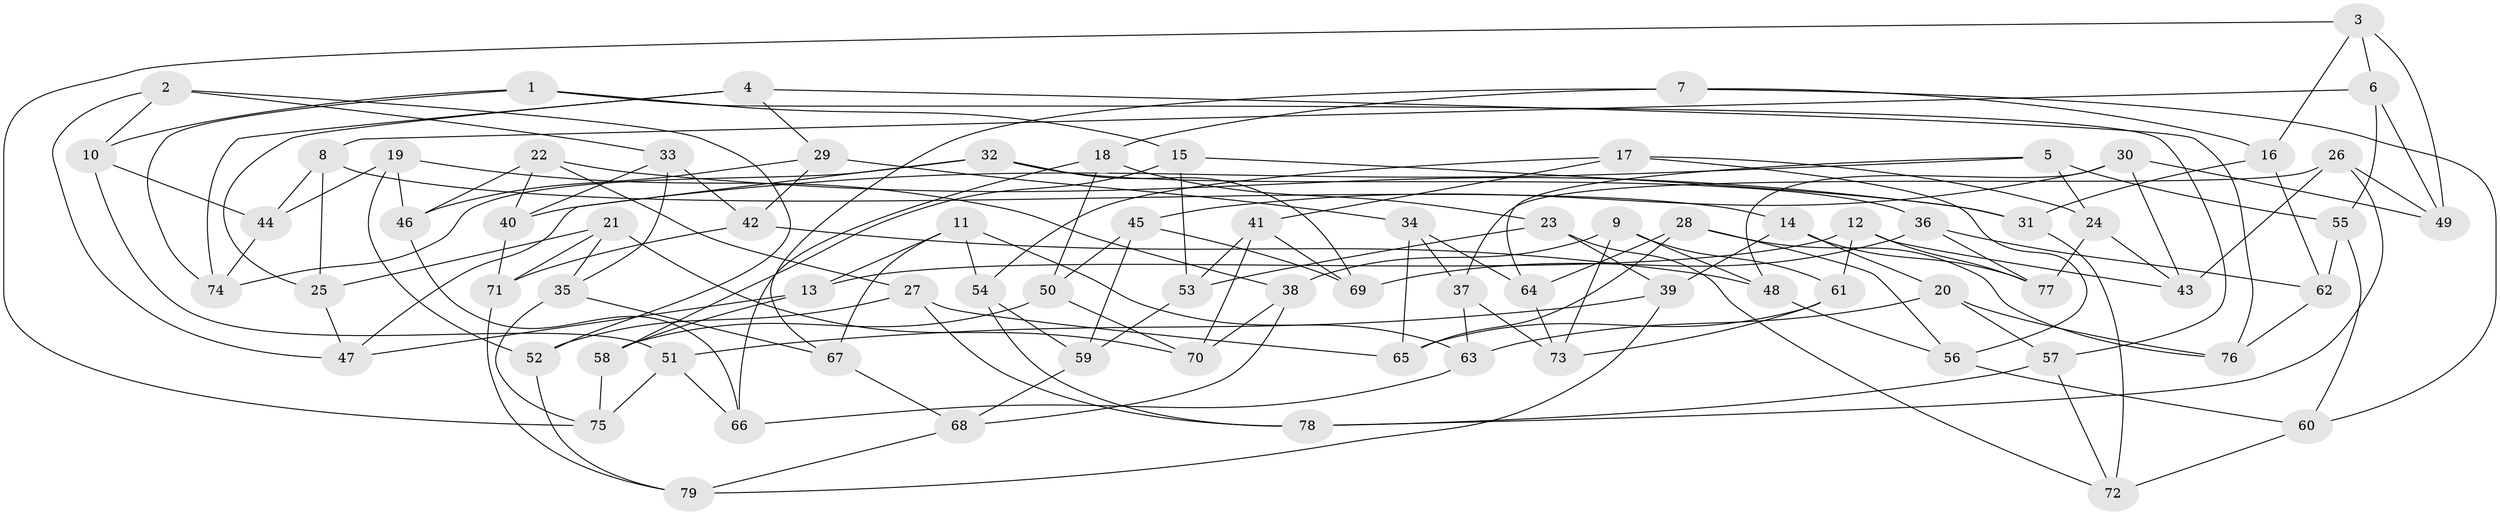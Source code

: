 // coarse degree distribution, {6: 0.5510204081632653, 5: 0.04081632653061224, 4: 0.40816326530612246}
// Generated by graph-tools (version 1.1) at 2025/52/02/27/25 19:52:34]
// undirected, 79 vertices, 158 edges
graph export_dot {
graph [start="1"]
  node [color=gray90,style=filled];
  1;
  2;
  3;
  4;
  5;
  6;
  7;
  8;
  9;
  10;
  11;
  12;
  13;
  14;
  15;
  16;
  17;
  18;
  19;
  20;
  21;
  22;
  23;
  24;
  25;
  26;
  27;
  28;
  29;
  30;
  31;
  32;
  33;
  34;
  35;
  36;
  37;
  38;
  39;
  40;
  41;
  42;
  43;
  44;
  45;
  46;
  47;
  48;
  49;
  50;
  51;
  52;
  53;
  54;
  55;
  56;
  57;
  58;
  59;
  60;
  61;
  62;
  63;
  64;
  65;
  66;
  67;
  68;
  69;
  70;
  71;
  72;
  73;
  74;
  75;
  76;
  77;
  78;
  79;
  1 -- 10;
  1 -- 74;
  1 -- 57;
  1 -- 15;
  2 -- 47;
  2 -- 52;
  2 -- 10;
  2 -- 33;
  3 -- 75;
  3 -- 16;
  3 -- 49;
  3 -- 6;
  4 -- 74;
  4 -- 25;
  4 -- 29;
  4 -- 76;
  5 -- 55;
  5 -- 64;
  5 -- 24;
  5 -- 40;
  6 -- 8;
  6 -- 55;
  6 -- 49;
  7 -- 67;
  7 -- 18;
  7 -- 60;
  7 -- 16;
  8 -- 25;
  8 -- 44;
  8 -- 14;
  9 -- 61;
  9 -- 48;
  9 -- 73;
  9 -- 38;
  10 -- 51;
  10 -- 44;
  11 -- 63;
  11 -- 67;
  11 -- 13;
  11 -- 54;
  12 -- 13;
  12 -- 77;
  12 -- 61;
  12 -- 43;
  13 -- 58;
  13 -- 47;
  14 -- 20;
  14 -- 77;
  14 -- 39;
  15 -- 31;
  15 -- 58;
  15 -- 53;
  16 -- 31;
  16 -- 62;
  17 -- 54;
  17 -- 24;
  17 -- 56;
  17 -- 41;
  18 -- 66;
  18 -- 50;
  18 -- 23;
  19 -- 52;
  19 -- 46;
  19 -- 44;
  19 -- 38;
  20 -- 63;
  20 -- 57;
  20 -- 76;
  21 -- 71;
  21 -- 35;
  21 -- 25;
  21 -- 70;
  22 -- 27;
  22 -- 31;
  22 -- 46;
  22 -- 40;
  23 -- 72;
  23 -- 53;
  23 -- 39;
  24 -- 43;
  24 -- 77;
  25 -- 47;
  26 -- 78;
  26 -- 43;
  26 -- 37;
  26 -- 49;
  27 -- 78;
  27 -- 65;
  27 -- 52;
  28 -- 56;
  28 -- 64;
  28 -- 65;
  28 -- 76;
  29 -- 46;
  29 -- 42;
  29 -- 34;
  30 -- 43;
  30 -- 45;
  30 -- 49;
  30 -- 48;
  31 -- 72;
  32 -- 36;
  32 -- 74;
  32 -- 69;
  32 -- 47;
  33 -- 35;
  33 -- 40;
  33 -- 42;
  34 -- 64;
  34 -- 37;
  34 -- 65;
  35 -- 75;
  35 -- 67;
  36 -- 69;
  36 -- 62;
  36 -- 77;
  37 -- 63;
  37 -- 73;
  38 -- 68;
  38 -- 70;
  39 -- 51;
  39 -- 79;
  40 -- 71;
  41 -- 69;
  41 -- 70;
  41 -- 53;
  42 -- 48;
  42 -- 71;
  44 -- 74;
  45 -- 69;
  45 -- 50;
  45 -- 59;
  46 -- 66;
  48 -- 56;
  50 -- 58;
  50 -- 70;
  51 -- 75;
  51 -- 66;
  52 -- 79;
  53 -- 59;
  54 -- 78;
  54 -- 59;
  55 -- 60;
  55 -- 62;
  56 -- 60;
  57 -- 78;
  57 -- 72;
  58 -- 75;
  59 -- 68;
  60 -- 72;
  61 -- 65;
  61 -- 73;
  62 -- 76;
  63 -- 66;
  64 -- 73;
  67 -- 68;
  68 -- 79;
  71 -- 79;
}
